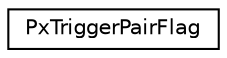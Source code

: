 digraph "Graphical Class Hierarchy"
{
  edge [fontname="Helvetica",fontsize="10",labelfontname="Helvetica",labelfontsize="10"];
  node [fontname="Helvetica",fontsize="10",shape=record];
  rankdir="LR";
  Node0 [label="PxTriggerPairFlag",height=0.2,width=0.4,color="black", fillcolor="white", style="filled",URL="$structPxTriggerPairFlag.html",tooltip="Collection of flags providing information on trigger report pairs. "];
}
